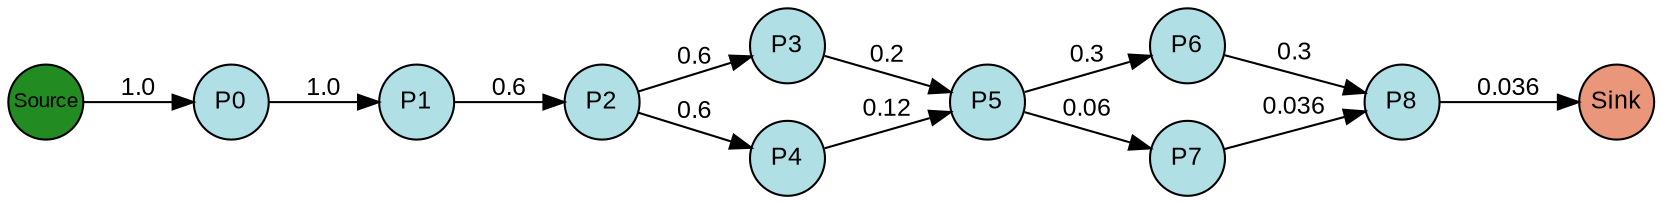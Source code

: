 digraph {
  splines=true;
node [margin=0 fontname=arial fontcolor=black fontsize=12 shape=circle width=0.5 fixedsize=true style=filled fillcolor=powderblue]
  1 [label="P0"]
  2 [label="P1"]
  3 [label="P2"]
  4 [label="P3"]
  5 [label="P4"]
  6 [label="P5"]
  7 [label="P6"]
  8 [label="P7"]
  9 [label="P8"]
  node [margin=0 fontname=arial fontcolor=black fontsize=10 shape=circle width=0.5 fixedsize=true style=filled fillcolor=forestgreen]
  10 [label="Source"]
  node [margin=0 fontname=arial fontcolor=black fontsize=12 shape=circle width=0.5 fixedsize=true style=filled fillcolor=darksalmon]
  11 [label="Sink"]
rankdir=LR
edge [margin=0 fontname=arial fontcolor=black fontsize=12]
   1 -> 2 [label="1.0"]
   2 -> 3 [label="0.6"]
   3 -> 4 [label="0.6"]
   3 -> 5 [label="0.6"]
   4 -> 6 [label="0.2"]
   5 -> 6 [label="0.12"]
   6 -> 7 [label="0.3"]
   6 -> 8 [label="0.06"]
   7 -> 9 [label="0.3"]
   8 -> 9 [label="0.036"]
   10 -> 1 [label="1.0"]
   9 -> 11 [label="0.036"]

  {rank=same 10}
	{rank=same  1 }
	{rank=same  2 }
	{rank=same  3 }
	{rank=same  4, 5 }
	{rank=same  6 }
	{rank=same  7, 8 }
	{rank=same  9 }
  {rank=same 11}
}
